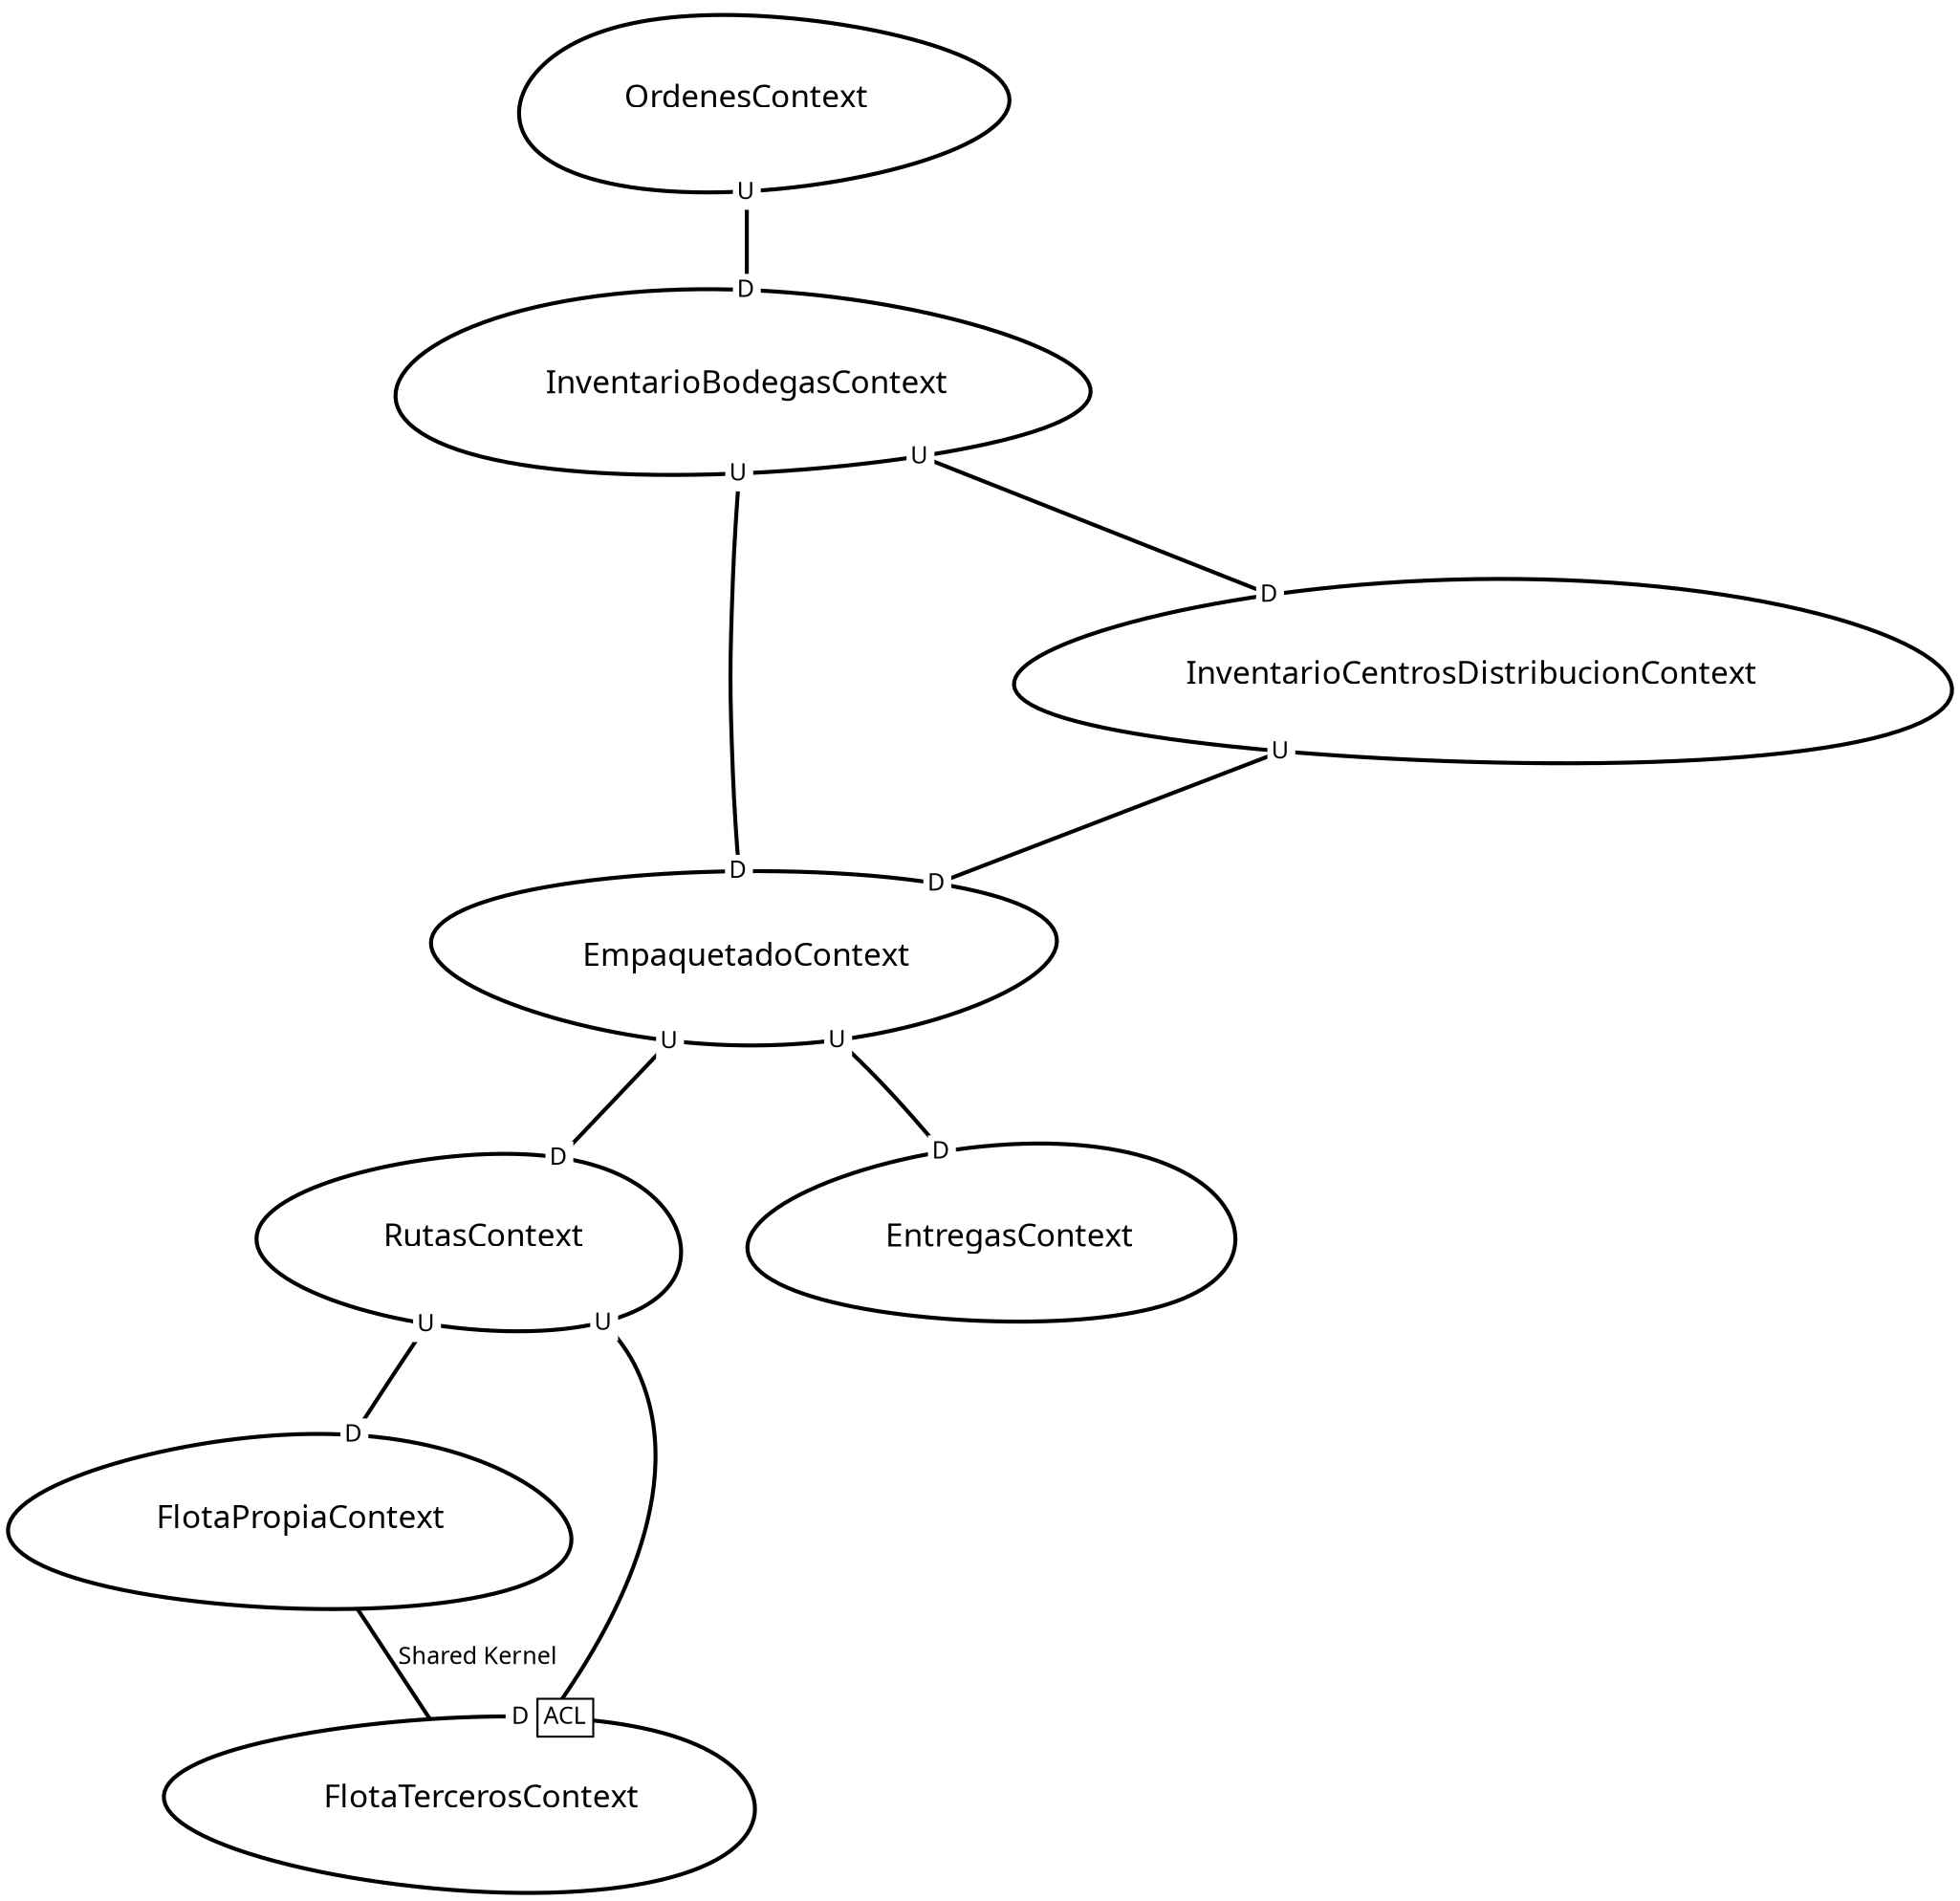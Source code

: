 digraph "ContextMapGraph" {
graph ["imagepath"="/tmp/GraphvizJava"]
"EmpaquetadoContext" ["margin"="0.3","orientation"="183","shape"="egg","fontsize"="16","style"="bold","label"="EmpaquetadoContext\n","fontname"="sans-serif"]
"RutasContext" ["margin"="0.3","orientation"="332","shape"="egg","fontsize"="16","style"="bold","label"="RutasContext\n","fontname"="sans-serif"]
"FlotaPropiaContext" ["margin"="0.3","orientation"="347","shape"="egg","fontsize"="16","style"="bold","label"="FlotaPropiaContext\n","fontname"="sans-serif"]
"FlotaTercerosContext" ["margin"="0.3","orientation"="327","shape"="egg","fontsize"="16","style"="bold","label"="FlotaTercerosContext\n","fontname"="sans-serif"]
"EntregasContext" ["margin"="0.3","orientation"="223","shape"="egg","fontsize"="16","style"="bold","label"="EntregasContext\n","fontname"="sans-serif"]
"InventarioBodegasContext" ["margin"="0.3","orientation"="257","shape"="egg","fontsize"="16","style"="bold","label"="InventarioBodegasContext\n","fontname"="sans-serif"]
"InventarioCentrosDistribucionContext" ["margin"="0.3","orientation"="110","shape"="egg","fontsize"="16","style"="bold","label"="InventarioCentrosDistribucionContext\n","fontname"="sans-serif"]
"OrdenesContext" ["margin"="0.3","orientation"="28","shape"="egg","fontsize"="16","style"="bold","label"="OrdenesContext\n","fontname"="sans-serif"]
"EmpaquetadoContext" -> "RutasContext" ["headlabel"=<<table cellspacing="0" cellborder="0" border="0">
<tr><td bgcolor="white">D</td></tr>
</table>>,"labeldistance"="0","fontsize"="12","taillabel"=<<table cellspacing="0" cellborder="0" border="0">
<tr><td bgcolor="white">U</td></tr>
</table>>,"style"="bold","label"="                                        ","dir"="none","fontname"="sans-serif"]
"EmpaquetadoContext" -> "EntregasContext" ["headlabel"=<<table cellspacing="0" cellborder="0" border="0">
<tr><td bgcolor="white">D</td></tr>
</table>>,"labeldistance"="0","fontsize"="12","taillabel"=<<table cellspacing="0" cellborder="0" border="0">
<tr><td bgcolor="white">U</td></tr>
</table>>,"style"="bold","label"="                                        ","dir"="none","fontname"="sans-serif"]
"RutasContext" -> "FlotaPropiaContext" ["headlabel"=<<table cellspacing="0" cellborder="0" border="0">
<tr><td bgcolor="white">D</td></tr>
</table>>,"labeldistance"="0","fontsize"="12","taillabel"=<<table cellspacing="0" cellborder="0" border="0">
<tr><td bgcolor="white">U</td></tr>
</table>>,"style"="bold","label"="                                        ","dir"="none","fontname"="sans-serif"]
"RutasContext" -> "FlotaTercerosContext" ["headlabel"=<<table cellspacing="0" cellborder="1" border="0">
<tr><td bgcolor="white" sides="r">D</td><td sides="trbl" bgcolor="white"><font>ACL</font></td></tr>
</table>>,"labeldistance"="0","fontsize"="12","taillabel"=<<table cellspacing="0" cellborder="0" border="0">
<tr><td bgcolor="white">U</td></tr>
</table>>,"style"="bold","label"="                                        ","dir"="none","fontname"="sans-serif"]
"FlotaPropiaContext" -> "FlotaTercerosContext" ["fontsize"="12","style"="bold","label"="Shared Kernel","dir"="none","fontname"="sans-serif"]
"InventarioBodegasContext" -> "InventarioCentrosDistribucionContext" ["headlabel"=<<table cellspacing="0" cellborder="0" border="0">
<tr><td bgcolor="white">D</td></tr>
</table>>,"labeldistance"="0","fontsize"="12","taillabel"=<<table cellspacing="0" cellborder="0" border="0">
<tr><td bgcolor="white">U</td></tr>
</table>>,"style"="bold","label"="                                        ","dir"="none","fontname"="sans-serif"]
"InventarioBodegasContext" -> "EmpaquetadoContext" ["headlabel"=<<table cellspacing="0" cellborder="0" border="0">
<tr><td bgcolor="white">D</td></tr>
</table>>,"labeldistance"="0","fontsize"="12","taillabel"=<<table cellspacing="0" cellborder="0" border="0">
<tr><td bgcolor="white">U</td></tr>
</table>>,"style"="bold","label"="                                        ","dir"="none","fontname"="sans-serif"]
"InventarioCentrosDistribucionContext" -> "EmpaquetadoContext" ["headlabel"=<<table cellspacing="0" cellborder="0" border="0">
<tr><td bgcolor="white">D</td></tr>
</table>>,"labeldistance"="0","fontsize"="12","taillabel"=<<table cellspacing="0" cellborder="0" border="0">
<tr><td bgcolor="white">U</td></tr>
</table>>,"style"="bold","label"="                                        ","dir"="none","fontname"="sans-serif"]
"OrdenesContext" -> "InventarioBodegasContext" ["headlabel"=<<table cellspacing="0" cellborder="0" border="0">
<tr><td bgcolor="white">D</td></tr>
</table>>,"labeldistance"="0","fontsize"="12","taillabel"=<<table cellspacing="0" cellborder="0" border="0">
<tr><td bgcolor="white">U</td></tr>
</table>>,"style"="bold","label"="                                        ","dir"="none","fontname"="sans-serif"]
}